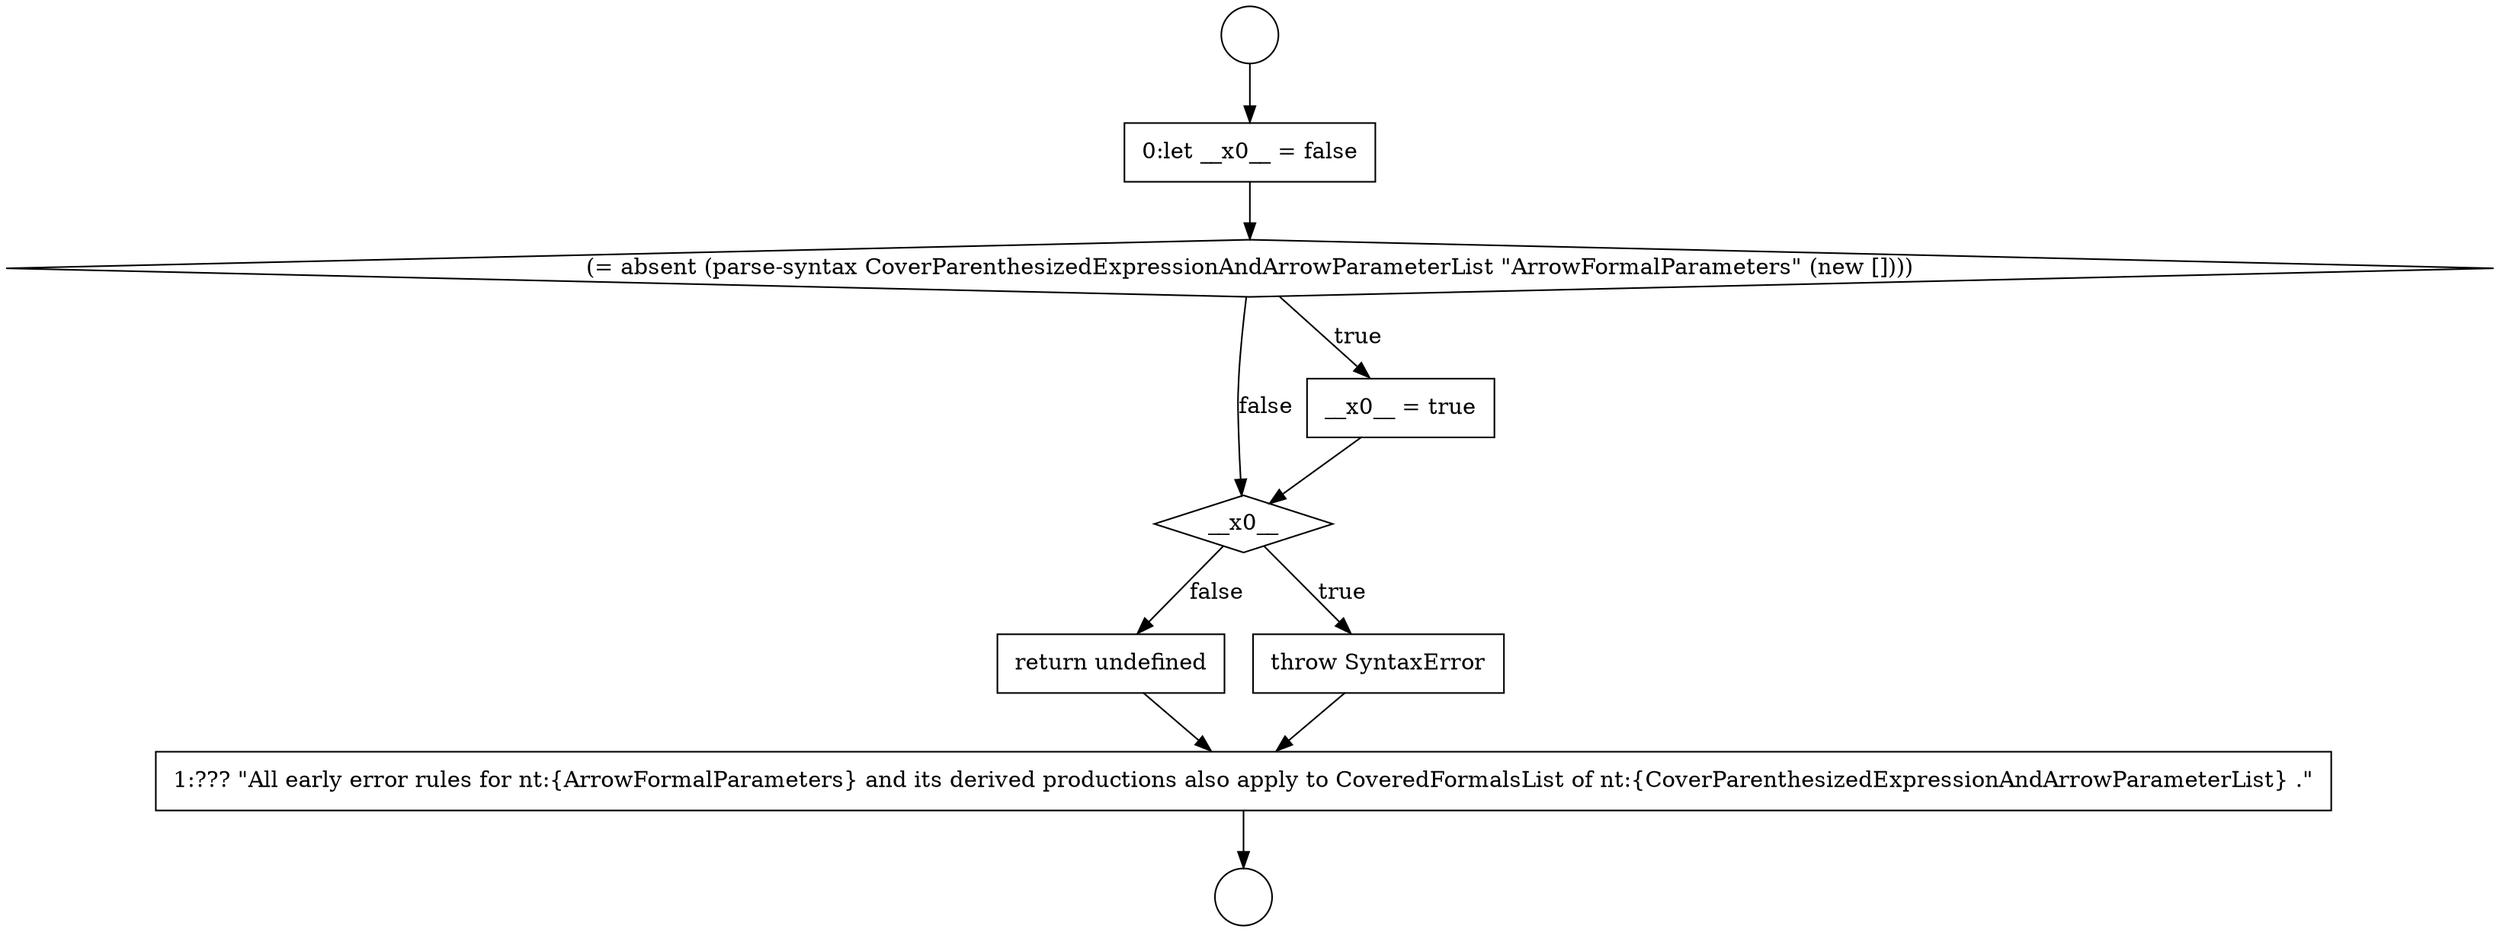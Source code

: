 digraph {
  node19187 [shape=diamond, label=<<font color="black">(= absent (parse-syntax CoverParenthesizedExpressionAndArrowParameterList &quot;ArrowFormalParameters&quot; (new [])))</font>> color="black" fillcolor="white" style=filled]
  node19191 [shape=none, margin=0, label=<<font color="black">
    <table border="0" cellborder="1" cellspacing="0" cellpadding="10">
      <tr><td align="left">return undefined</td></tr>
    </table>
  </font>> color="black" fillcolor="white" style=filled]
  node19184 [shape=circle label=" " color="black" fillcolor="white" style=filled]
  node19190 [shape=none, margin=0, label=<<font color="black">
    <table border="0" cellborder="1" cellspacing="0" cellpadding="10">
      <tr><td align="left">throw SyntaxError</td></tr>
    </table>
  </font>> color="black" fillcolor="white" style=filled]
  node19186 [shape=none, margin=0, label=<<font color="black">
    <table border="0" cellborder="1" cellspacing="0" cellpadding="10">
      <tr><td align="left">0:let __x0__ = false</td></tr>
    </table>
  </font>> color="black" fillcolor="white" style=filled]
  node19189 [shape=diamond, label=<<font color="black">__x0__</font>> color="black" fillcolor="white" style=filled]
  node19185 [shape=circle label=" " color="black" fillcolor="white" style=filled]
  node19192 [shape=none, margin=0, label=<<font color="black">
    <table border="0" cellborder="1" cellspacing="0" cellpadding="10">
      <tr><td align="left">1:??? &quot;All early error rules for nt:{ArrowFormalParameters} and its derived productions also apply to CoveredFormalsList of nt:{CoverParenthesizedExpressionAndArrowParameterList} .&quot;</td></tr>
    </table>
  </font>> color="black" fillcolor="white" style=filled]
  node19188 [shape=none, margin=0, label=<<font color="black">
    <table border="0" cellborder="1" cellspacing="0" cellpadding="10">
      <tr><td align="left">__x0__ = true</td></tr>
    </table>
  </font>> color="black" fillcolor="white" style=filled]
  node19188 -> node19189 [ color="black"]
  node19189 -> node19190 [label=<<font color="black">true</font>> color="black"]
  node19189 -> node19191 [label=<<font color="black">false</font>> color="black"]
  node19191 -> node19192 [ color="black"]
  node19190 -> node19192 [ color="black"]
  node19192 -> node19185 [ color="black"]
  node19187 -> node19188 [label=<<font color="black">true</font>> color="black"]
  node19187 -> node19189 [label=<<font color="black">false</font>> color="black"]
  node19186 -> node19187 [ color="black"]
  node19184 -> node19186 [ color="black"]
}
